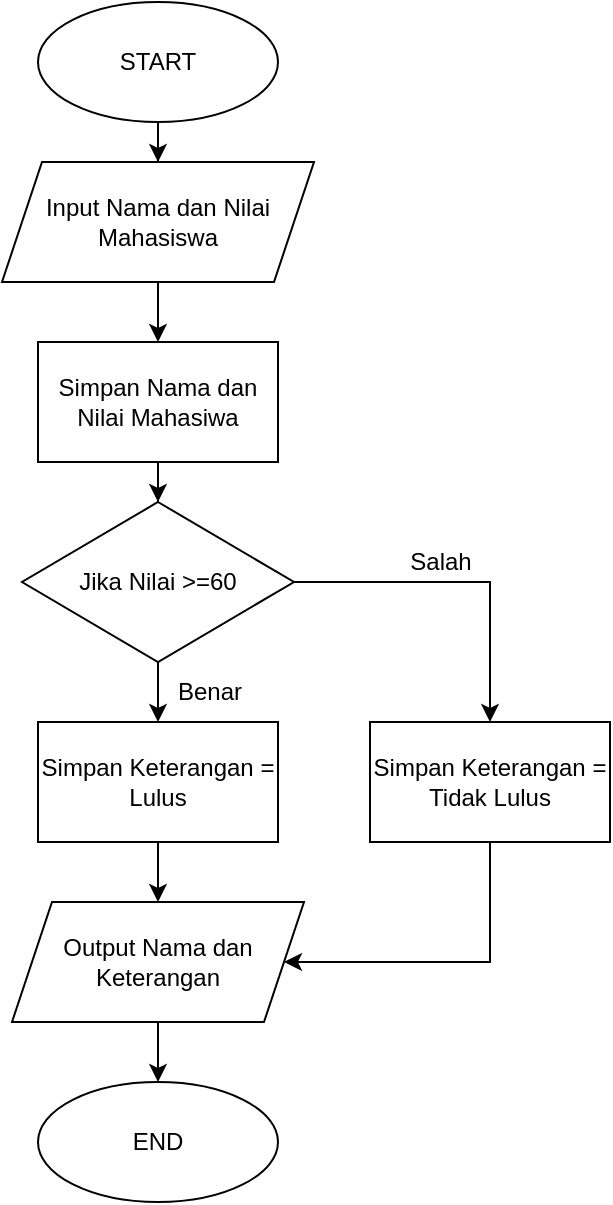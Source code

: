<mxfile version="18.1.3" type="device"><diagram id="C5RBs43oDa-KdzZeNtuy" name="Page-1"><mxGraphModel dx="946" dy="646" grid="1" gridSize="10" guides="1" tooltips="1" connect="1" arrows="1" fold="1" page="1" pageScale="1" pageWidth="827" pageHeight="1169" math="0" shadow="0"><root><mxCell id="WIyWlLk6GJQsqaUBKTNV-0"/><mxCell id="WIyWlLk6GJQsqaUBKTNV-1" parent="WIyWlLk6GJQsqaUBKTNV-0"/><mxCell id="UyTHmkaXFm7kdO_OQMn3-3" style="edgeStyle=orthogonalEdgeStyle;rounded=0;orthogonalLoop=1;jettySize=auto;html=1;" edge="1" parent="WIyWlLk6GJQsqaUBKTNV-1" source="UyTHmkaXFm7kdO_OQMn3-0" target="UyTHmkaXFm7kdO_OQMn3-2"><mxGeometry relative="1" as="geometry"/></mxCell><mxCell id="UyTHmkaXFm7kdO_OQMn3-0" value="START" style="ellipse;whiteSpace=wrap;html=1;" vertex="1" parent="WIyWlLk6GJQsqaUBKTNV-1"><mxGeometry x="354" y="110" width="120" height="60" as="geometry"/></mxCell><mxCell id="UyTHmkaXFm7kdO_OQMn3-1" value="END" style="ellipse;whiteSpace=wrap;html=1;" vertex="1" parent="WIyWlLk6GJQsqaUBKTNV-1"><mxGeometry x="354" y="650" width="120" height="60" as="geometry"/></mxCell><mxCell id="UyTHmkaXFm7kdO_OQMn3-5" style="edgeStyle=orthogonalEdgeStyle;rounded=0;orthogonalLoop=1;jettySize=auto;html=1;entryX=0.5;entryY=0;entryDx=0;entryDy=0;" edge="1" parent="WIyWlLk6GJQsqaUBKTNV-1" source="UyTHmkaXFm7kdO_OQMn3-2" target="UyTHmkaXFm7kdO_OQMn3-4"><mxGeometry relative="1" as="geometry"/></mxCell><mxCell id="UyTHmkaXFm7kdO_OQMn3-2" value="Input Nama dan Nilai Mahasiswa" style="shape=parallelogram;perimeter=parallelogramPerimeter;whiteSpace=wrap;html=1;fixedSize=1;" vertex="1" parent="WIyWlLk6GJQsqaUBKTNV-1"><mxGeometry x="336" y="190" width="156" height="60" as="geometry"/></mxCell><mxCell id="UyTHmkaXFm7kdO_OQMn3-7" style="edgeStyle=orthogonalEdgeStyle;rounded=0;orthogonalLoop=1;jettySize=auto;html=1;entryX=0.5;entryY=0;entryDx=0;entryDy=0;" edge="1" parent="WIyWlLk6GJQsqaUBKTNV-1" source="UyTHmkaXFm7kdO_OQMn3-4" target="UyTHmkaXFm7kdO_OQMn3-6"><mxGeometry relative="1" as="geometry"/></mxCell><mxCell id="UyTHmkaXFm7kdO_OQMn3-4" value="Simpan Nama dan Nilai Mahasiwa" style="rounded=0;whiteSpace=wrap;html=1;" vertex="1" parent="WIyWlLk6GJQsqaUBKTNV-1"><mxGeometry x="354" y="280" width="120" height="60" as="geometry"/></mxCell><mxCell id="UyTHmkaXFm7kdO_OQMn3-9" style="edgeStyle=orthogonalEdgeStyle;rounded=0;orthogonalLoop=1;jettySize=auto;html=1;entryX=0.5;entryY=0;entryDx=0;entryDy=0;" edge="1" parent="WIyWlLk6GJQsqaUBKTNV-1" source="UyTHmkaXFm7kdO_OQMn3-6" target="UyTHmkaXFm7kdO_OQMn3-8"><mxGeometry relative="1" as="geometry"/></mxCell><mxCell id="UyTHmkaXFm7kdO_OQMn3-11" style="edgeStyle=orthogonalEdgeStyle;rounded=0;orthogonalLoop=1;jettySize=auto;html=1;entryX=0.5;entryY=0;entryDx=0;entryDy=0;" edge="1" parent="WIyWlLk6GJQsqaUBKTNV-1" source="UyTHmkaXFm7kdO_OQMn3-6" target="UyTHmkaXFm7kdO_OQMn3-10"><mxGeometry relative="1" as="geometry"/></mxCell><mxCell id="UyTHmkaXFm7kdO_OQMn3-6" value="Jika Nilai &amp;gt;=60" style="rhombus;whiteSpace=wrap;html=1;" vertex="1" parent="WIyWlLk6GJQsqaUBKTNV-1"><mxGeometry x="346" y="360" width="136" height="80" as="geometry"/></mxCell><mxCell id="UyTHmkaXFm7kdO_OQMn3-15" style="edgeStyle=orthogonalEdgeStyle;rounded=0;orthogonalLoop=1;jettySize=auto;html=1;entryX=0.5;entryY=0;entryDx=0;entryDy=0;" edge="1" parent="WIyWlLk6GJQsqaUBKTNV-1" source="UyTHmkaXFm7kdO_OQMn3-8" target="UyTHmkaXFm7kdO_OQMn3-14"><mxGeometry relative="1" as="geometry"/></mxCell><mxCell id="UyTHmkaXFm7kdO_OQMn3-8" value="Simpan Keterangan = Lulus" style="rounded=0;whiteSpace=wrap;html=1;" vertex="1" parent="WIyWlLk6GJQsqaUBKTNV-1"><mxGeometry x="354" y="470" width="120" height="60" as="geometry"/></mxCell><mxCell id="UyTHmkaXFm7kdO_OQMn3-17" style="edgeStyle=orthogonalEdgeStyle;rounded=0;orthogonalLoop=1;jettySize=auto;html=1;" edge="1" parent="WIyWlLk6GJQsqaUBKTNV-1" source="UyTHmkaXFm7kdO_OQMn3-10" target="UyTHmkaXFm7kdO_OQMn3-14"><mxGeometry relative="1" as="geometry"><Array as="points"><mxPoint x="580" y="590"/></Array></mxGeometry></mxCell><mxCell id="UyTHmkaXFm7kdO_OQMn3-10" value="Simpan Keterangan = Tidak Lulus" style="rounded=0;whiteSpace=wrap;html=1;" vertex="1" parent="WIyWlLk6GJQsqaUBKTNV-1"><mxGeometry x="520" y="470" width="120" height="60" as="geometry"/></mxCell><mxCell id="UyTHmkaXFm7kdO_OQMn3-12" value="Benar" style="text;html=1;strokeColor=none;fillColor=none;align=center;verticalAlign=middle;whiteSpace=wrap;rounded=0;" vertex="1" parent="WIyWlLk6GJQsqaUBKTNV-1"><mxGeometry x="410" y="440" width="60" height="30" as="geometry"/></mxCell><mxCell id="UyTHmkaXFm7kdO_OQMn3-13" value="Salah" style="text;html=1;align=center;verticalAlign=middle;resizable=0;points=[];autosize=1;strokeColor=none;fillColor=none;" vertex="1" parent="WIyWlLk6GJQsqaUBKTNV-1"><mxGeometry x="530" y="380" width="50" height="20" as="geometry"/></mxCell><mxCell id="UyTHmkaXFm7kdO_OQMn3-16" style="edgeStyle=orthogonalEdgeStyle;rounded=0;orthogonalLoop=1;jettySize=auto;html=1;entryX=0.5;entryY=0;entryDx=0;entryDy=0;" edge="1" parent="WIyWlLk6GJQsqaUBKTNV-1" source="UyTHmkaXFm7kdO_OQMn3-14" target="UyTHmkaXFm7kdO_OQMn3-1"><mxGeometry relative="1" as="geometry"/></mxCell><mxCell id="UyTHmkaXFm7kdO_OQMn3-14" value="Output Nama dan Keterangan" style="shape=parallelogram;perimeter=parallelogramPerimeter;whiteSpace=wrap;html=1;fixedSize=1;" vertex="1" parent="WIyWlLk6GJQsqaUBKTNV-1"><mxGeometry x="341" y="560" width="146" height="60" as="geometry"/></mxCell></root></mxGraphModel></diagram></mxfile>